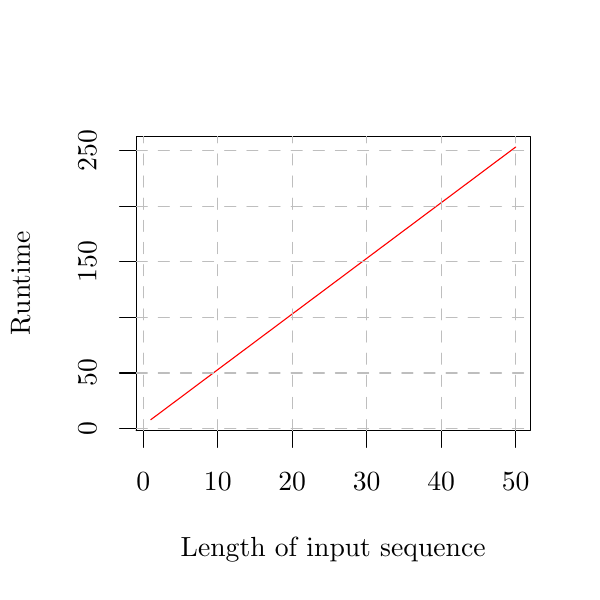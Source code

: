 % Created by tikzDevice version 0.12.3.1 on 2022-04-22 18:17:54
% !TEX encoding = UTF-8 Unicode
\documentclass[10pt]{article}
\usepackage{tikz}

\usepackage[active,tightpage,psfixbb]{preview}

\PreviewEnvironment{pgfpicture}

\setlength\PreviewBorder{0pt}
\begin{document}

\begin{tikzpicture}[x=1pt,y=1pt]
\definecolor{fillColor}{RGB}{255,255,255}
\path[use as bounding box,fill=fillColor,fill opacity=0.00] (0,0) rectangle (216.81,216.81);
\begin{scope}
\path[clip] ( 49.20, 61.20) rectangle (191.61,167.61);
\definecolor{drawColor}{RGB}{255,0,0}

\path[draw=drawColor,line width= 0.4pt,line join=round,line cap=round] ( 54.47, 65.14) --
	( 57.17, 67.15) --
	( 59.86, 69.16) --
	( 62.55, 71.17) --
	( 65.24, 73.18) --
	( 67.93, 75.19) --
	( 70.62, 77.21) --
	( 73.31, 79.22) --
	( 76.00, 81.23) --
	( 78.69, 83.24) --
	( 81.38, 85.25) --
	( 84.08, 87.26) --
	( 86.77, 89.27) --
	( 89.46, 91.28) --
	( 92.15, 93.29) --
	( 94.84, 95.30) --
	( 97.53, 97.31) --
	(100.22, 99.32) --
	(102.91,101.33) --
	(105.60,103.35) --
	(108.30,105.36) --
	(110.99,107.37) --
	(113.68,109.38) --
	(116.37,111.39) --
	(119.06,113.40) --
	(121.75,115.41) --
	(124.44,117.42) --
	(127.13,119.43) --
	(129.82,121.44) --
	(132.51,123.45) --
	(135.21,125.46) --
	(137.90,127.48) --
	(140.59,129.49) --
	(143.28,131.50) --
	(145.97,133.51) --
	(148.66,135.52) --
	(151.35,137.53) --
	(154.04,139.54) --
	(156.73,141.55) --
	(159.43,143.56) --
	(162.12,145.57) --
	(164.81,147.58) --
	(167.50,149.59) --
	(170.19,151.60) --
	(172.88,153.62) --
	(175.57,155.63) --
	(178.26,157.64) --
	(180.95,159.65) --
	(183.64,161.66) --
	(186.34,163.67);
\end{scope}
\begin{scope}
\path[clip] (  0.00,  0.00) rectangle (216.81,216.81);
\definecolor{drawColor}{RGB}{0,0,0}

\path[draw=drawColor,line width= 0.4pt,line join=round,line cap=round] ( 51.78, 61.20) -- (186.34, 61.20);

\path[draw=drawColor,line width= 0.4pt,line join=round,line cap=round] ( 51.78, 61.20) -- ( 51.78, 55.20);

\path[draw=drawColor,line width= 0.4pt,line join=round,line cap=round] ( 78.69, 61.20) -- ( 78.69, 55.20);

\path[draw=drawColor,line width= 0.4pt,line join=round,line cap=round] (105.60, 61.20) -- (105.60, 55.20);

\path[draw=drawColor,line width= 0.4pt,line join=round,line cap=round] (132.51, 61.20) -- (132.51, 55.20);

\path[draw=drawColor,line width= 0.4pt,line join=round,line cap=round] (159.43, 61.20) -- (159.43, 55.20);

\path[draw=drawColor,line width= 0.4pt,line join=round,line cap=round] (186.34, 61.20) -- (186.34, 55.20);

\node[text=drawColor,anchor=base,inner sep=0pt, outer sep=0pt, scale=  1.00] at ( 51.78, 39.60) {0};

\node[text=drawColor,anchor=base,inner sep=0pt, outer sep=0pt, scale=  1.00] at ( 78.69, 39.60) {10};

\node[text=drawColor,anchor=base,inner sep=0pt, outer sep=0pt, scale=  1.00] at (105.60, 39.60) {20};

\node[text=drawColor,anchor=base,inner sep=0pt, outer sep=0pt, scale=  1.00] at (132.51, 39.60) {30};

\node[text=drawColor,anchor=base,inner sep=0pt, outer sep=0pt, scale=  1.00] at (159.43, 39.60) {40};

\node[text=drawColor,anchor=base,inner sep=0pt, outer sep=0pt, scale=  1.00] at (186.34, 39.60) {50};

\path[draw=drawColor,line width= 0.4pt,line join=round,line cap=round] ( 49.20, 61.92) -- ( 49.20,162.46);

\path[draw=drawColor,line width= 0.4pt,line join=round,line cap=round] ( 49.20, 61.92) -- ( 43.20, 61.92);

\path[draw=drawColor,line width= 0.4pt,line join=round,line cap=round] ( 49.20, 82.03) -- ( 43.20, 82.03);

\path[draw=drawColor,line width= 0.4pt,line join=round,line cap=round] ( 49.20,102.14) -- ( 43.20,102.14);

\path[draw=drawColor,line width= 0.4pt,line join=round,line cap=round] ( 49.20,122.25) -- ( 43.20,122.25);

\path[draw=drawColor,line width= 0.4pt,line join=round,line cap=round] ( 49.20,142.35) -- ( 43.20,142.35);

\path[draw=drawColor,line width= 0.4pt,line join=round,line cap=round] ( 49.20,162.46) -- ( 43.20,162.46);

\node[text=drawColor,rotate= 90.00,anchor=base,inner sep=0pt, outer sep=0pt, scale=  1.00] at ( 34.80, 61.92) {0};

\node[text=drawColor,rotate= 90.00,anchor=base,inner sep=0pt, outer sep=0pt, scale=  1.00] at ( 34.80, 82.03) {50};

\node[text=drawColor,rotate= 90.00,anchor=base,inner sep=0pt, outer sep=0pt, scale=  1.00] at ( 34.80,122.25) {150};

\node[text=drawColor,rotate= 90.00,anchor=base,inner sep=0pt, outer sep=0pt, scale=  1.00] at ( 34.80,162.46) {250};

\path[draw=drawColor,line width= 0.4pt,line join=round,line cap=round] ( 49.20, 61.20) --
	(191.61, 61.20) --
	(191.61,167.61) --
	( 49.20,167.61) --
	( 49.20, 61.20);
\end{scope}
\begin{scope}
\path[clip] (  0.00,  0.00) rectangle (216.81,216.81);
\definecolor{drawColor}{RGB}{0,0,0}

\node[text=drawColor,anchor=base,inner sep=0pt, outer sep=0pt, scale=  1.00] at (120.41, 15.60) {Length of input sequence};

\node[text=drawColor,rotate= 90.00,anchor=base,inner sep=0pt, outer sep=0pt, scale=  1.00] at ( 10.80,114.41) {Runtime};
\end{scope}
\begin{scope}
\path[clip] ( 49.20, 61.20) rectangle (191.61,167.61);
\definecolor{drawColor}{RGB}{190,190,190}

\path[draw=drawColor,line width= 0.4pt,dash pattern=on 4pt off 4pt ,line join=round,line cap=round] ( 51.78, 61.20) -- ( 51.78,167.61);

\path[draw=drawColor,line width= 0.4pt,dash pattern=on 4pt off 4pt ,line join=round,line cap=round] ( 78.69, 61.20) -- ( 78.69,167.61);

\path[draw=drawColor,line width= 0.4pt,dash pattern=on 4pt off 4pt ,line join=round,line cap=round] (105.60, 61.20) -- (105.60,167.61);

\path[draw=drawColor,line width= 0.4pt,dash pattern=on 4pt off 4pt ,line join=round,line cap=round] (132.51, 61.20) -- (132.51,167.61);

\path[draw=drawColor,line width= 0.4pt,dash pattern=on 4pt off 4pt ,line join=round,line cap=round] (159.43, 61.20) -- (159.43,167.61);

\path[draw=drawColor,line width= 0.4pt,dash pattern=on 4pt off 4pt ,line join=round,line cap=round] (186.34, 61.20) -- (186.34,167.61);

\path[draw=drawColor,line width= 0.4pt,dash pattern=on 4pt off 4pt ,line join=round,line cap=round] ( 49.20, 61.92) -- (191.61, 61.92);

\path[draw=drawColor,line width= 0.4pt,dash pattern=on 4pt off 4pt ,line join=round,line cap=round] ( 49.20, 82.03) -- (191.61, 82.03);

\path[draw=drawColor,line width= 0.4pt,dash pattern=on 4pt off 4pt ,line join=round,line cap=round] ( 49.20,102.14) -- (191.61,102.14);

\path[draw=drawColor,line width= 0.4pt,dash pattern=on 4pt off 4pt ,line join=round,line cap=round] ( 49.20,122.25) -- (191.61,122.25);

\path[draw=drawColor,line width= 0.4pt,dash pattern=on 4pt off 4pt ,line join=round,line cap=round] ( 49.20,142.35) -- (191.61,142.35);

\path[draw=drawColor,line width= 0.4pt,dash pattern=on 4pt off 4pt ,line join=round,line cap=round] ( 49.20,162.46) -- (191.61,162.46);
\end{scope}
\end{tikzpicture}

\end{document}
